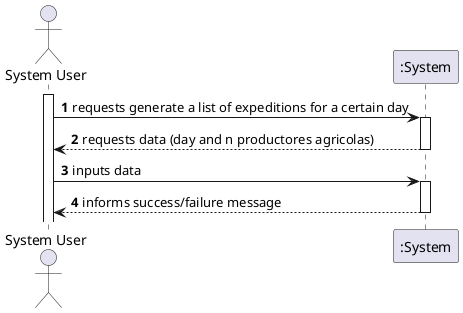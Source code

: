 @startuml
'https://plantuml.com/sequence-diagram

autonumber

actor "System User" as user

activate user

user -> ":System" : requests generate a list of expeditions for a certain day
activate ":System"
":System" --> user : requests data (day and n productores agricolas)
deactivate ":System"

user -> ":System" : inputs data
activate ":System"
":System" --> user : informs success/failure message
deactivate ":System"


@enduml